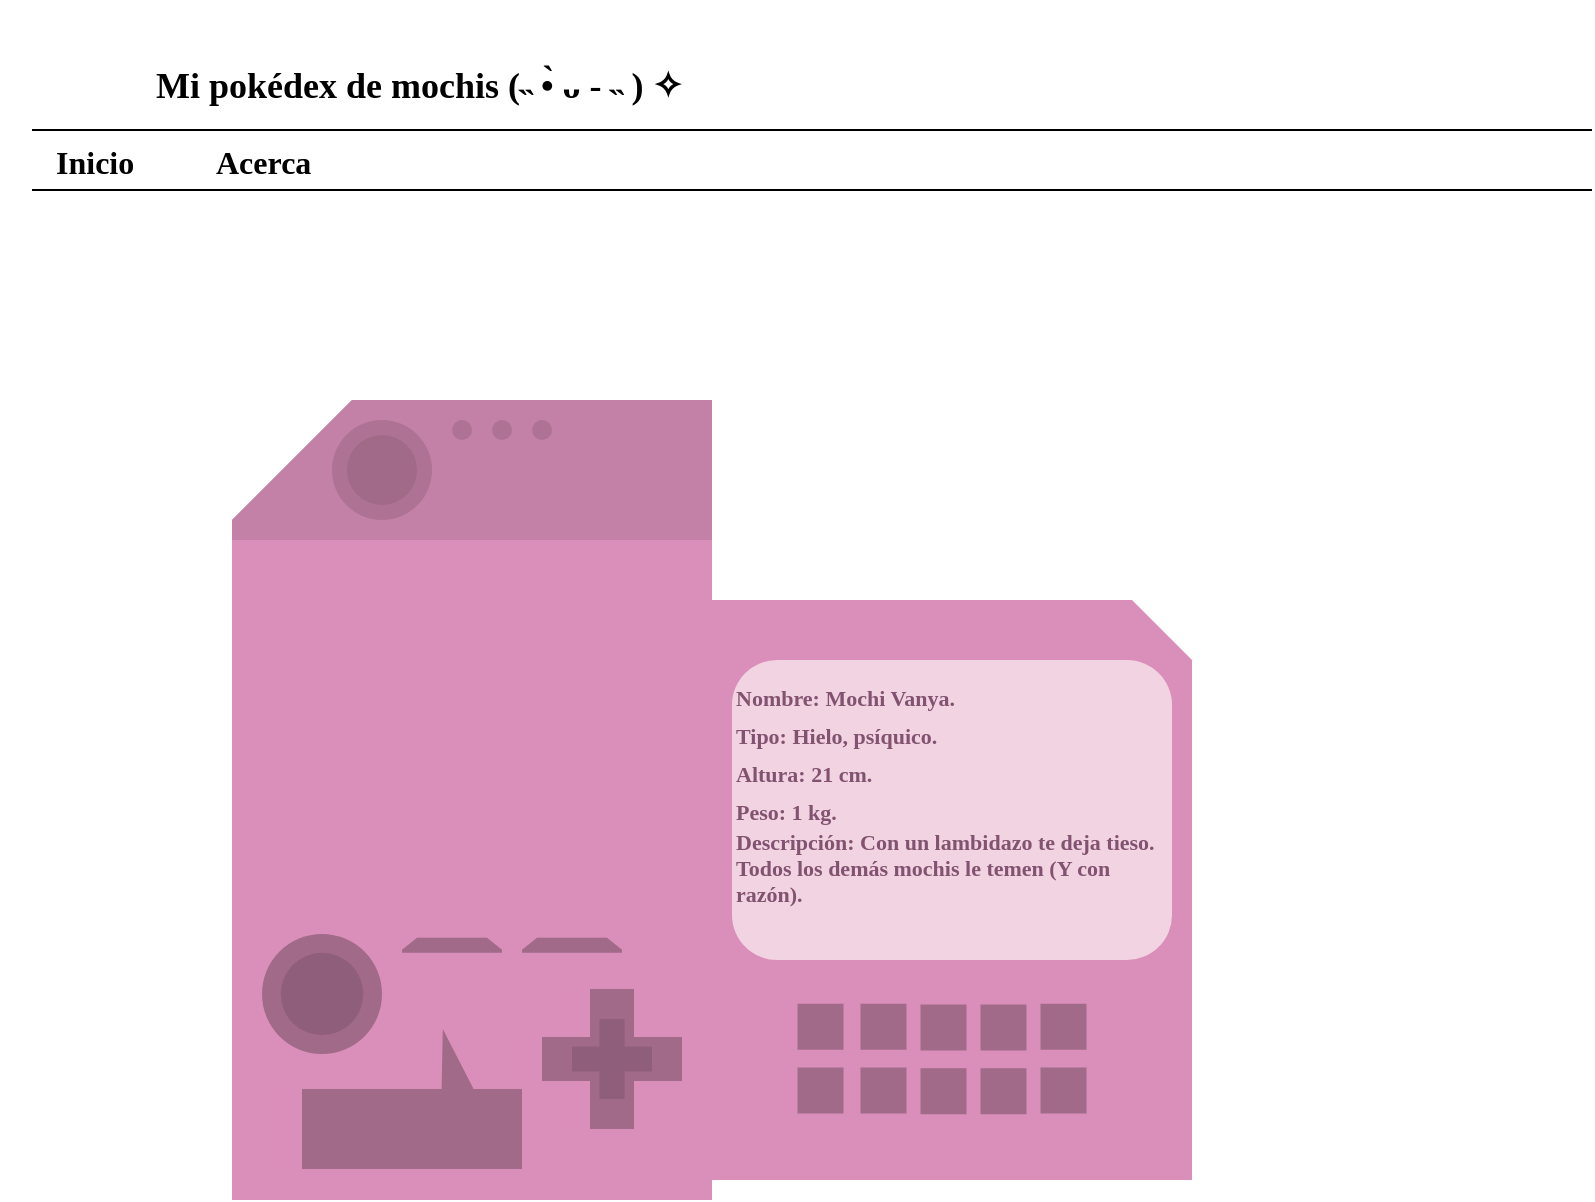 <mxfile version="20.0.1" type="device"><diagram name="Page-1" id="f1b7ffb7-ca1e-a977-7cf5-a751b3c06c05"><mxGraphModel dx="862" dy="450" grid="1" gridSize="10" guides="1" tooltips="1" connect="1" arrows="1" fold="1" page="1" pageScale="1" pageWidth="826" pageHeight="1169" background="#FFFFFF" math="0" shadow="0"><root><mxCell id="0"/><mxCell id="1" parent="0"/><mxCell id="2" value="Mi pokédex de mochis (˵ •̀ ᴗ - ˵ ) ✧" style="text;spacingTop=-5;fontSize=18;fontStyle=1;fontFamily=Comfortaa;fontSource=https%3A%2F%2Ffonts.googleapis.com%2Fcss2%3Ffamily%3DComfortaa%3Awght%40500%26display%3Dswap;" parent="1" vertex="1"><mxGeometry x="80" y="30" width="230" height="20" as="geometry"/></mxCell><mxCell id="3" value="" style="line;strokeWidth=1;fontStyle=0" parent="1" vertex="1"><mxGeometry x="20" y="60" width="780" height="10" as="geometry"/></mxCell><mxCell id="4" value="" style="line;strokeWidth=1" parent="1" vertex="1"><mxGeometry x="20" y="90" width="780" height="10" as="geometry"/></mxCell><mxCell id="5" value="Inicio" style="text;spacingTop=-5;fontFamily=Comfortaa;fontSource=https%3A%2F%2Ffonts.googleapis.com%2Fcss2%3Ffamily%3DComfortaa%3Awght%40500%26display%3Dswap;fontStyle=1;fontSize=16;" parent="1" vertex="1"><mxGeometry x="30" y="70.0" width="30" height="20" as="geometry"/></mxCell><mxCell id="6" value="Acerca" style="text;spacingTop=-5;fontStyle=1;fontSize=16;fontFamily=Comfortaa;fontSource=https%3A%2F%2Ffonts.googleapis.com%2Fcss2%3Ffamily%3DComfortaa%3Awght%40500%26display%3Dswap;" parent="1" vertex="1"><mxGeometry x="110.0" y="70.0" width="30" height="20" as="geometry"/></mxCell><mxCell id="HKlT2XEt_Fp7Qa4ICTKU-65" value="" style="shape=image;imageAspect=0;aspect=fixed;verticalLabelPosition=bottom;verticalAlign=top;fontFamily=Helvetica;fontSize=16;image=https://sticker.nyc3.cdn.digitaloceanspaces.com/20210779/file_5435684_512x512.webp;" vertex="1" parent="1"><mxGeometry x="4" width="66" height="66" as="geometry"/></mxCell><mxCell id="HKlT2XEt_Fp7Qa4ICTKU-66" value="" style="shape=card;whiteSpace=wrap;html=1;fontFamily=Helvetica;fontSize=16;fillColor=#D98FB9;strokeColor=none;size=60;" vertex="1" parent="1"><mxGeometry x="120" y="200" width="240" height="400" as="geometry"/></mxCell><mxCell id="HKlT2XEt_Fp7Qa4ICTKU-71" value="" style="shape=card;whiteSpace=wrap;html=1;fontFamily=Helvetica;fontSize=16;fillColor=#D98FB9;flipV=0;flipH=1;strokeColor=none;" vertex="1" parent="1"><mxGeometry x="360" y="300" width="240" height="290" as="geometry"/></mxCell><mxCell id="HKlT2XEt_Fp7Qa4ICTKU-73" value="" style="shape=card;whiteSpace=wrap;html=1;fontFamily=Helvetica;fontSize=16;fillColor=#C481A7;size=60;strokeColor=none;" vertex="1" parent="1"><mxGeometry x="120" y="200" width="240" height="70" as="geometry"/></mxCell><mxCell id="HKlT2XEt_Fp7Qa4ICTKU-74" value="" style="ellipse;whiteSpace=wrap;html=1;aspect=fixed;fontFamily=Helvetica;fontSize=16;fillColor=#AD7294;strokeColor=none;" vertex="1" parent="1"><mxGeometry x="170" y="210" width="50" height="50" as="geometry"/></mxCell><mxCell id="HKlT2XEt_Fp7Qa4ICTKU-75" value="" style="ellipse;whiteSpace=wrap;html=1;aspect=fixed;fontFamily=Helvetica;fontSize=16;fillColor=#AD7294;strokeColor=none;" vertex="1" parent="1"><mxGeometry x="230" y="210" width="10" height="10" as="geometry"/></mxCell><mxCell id="HKlT2XEt_Fp7Qa4ICTKU-76" value="" style="ellipse;whiteSpace=wrap;html=1;aspect=fixed;fontFamily=Helvetica;fontSize=16;fillColor=#AD7294;strokeColor=none;" vertex="1" parent="1"><mxGeometry x="250" y="210" width="10" height="10" as="geometry"/></mxCell><mxCell id="HKlT2XEt_Fp7Qa4ICTKU-77" value="" style="ellipse;whiteSpace=wrap;html=1;aspect=fixed;fontFamily=Helvetica;fontSize=16;fillColor=#AD7294;strokeColor=none;" vertex="1" parent="1"><mxGeometry x="270" y="210" width="10" height="10" as="geometry"/></mxCell><mxCell id="HKlT2XEt_Fp7Qa4ICTKU-78" value="" style="ellipse;whiteSpace=wrap;html=1;aspect=fixed;fontFamily=Helvetica;fontSize=16;fillColor=#A16A89;strokeColor=none;" vertex="1" parent="1"><mxGeometry x="177.5" y="217.5" width="35" height="35" as="geometry"/></mxCell><mxCell id="HKlT2XEt_Fp7Qa4ICTKU-79" value="" style="ellipse;whiteSpace=wrap;html=1;aspect=fixed;fontFamily=Helvetica;fontSize=16;fillColor=#A16A89;strokeColor=none;" vertex="1" parent="1"><mxGeometry x="135" y="467" width="60" height="60" as="geometry"/></mxCell><mxCell id="HKlT2XEt_Fp7Qa4ICTKU-80" value="" style="shape=cross;whiteSpace=wrap;html=1;fontFamily=Helvetica;fontSize=16;fillColor=#A16A89;strokeColor=none;size=0.314;" vertex="1" parent="1"><mxGeometry x="275" y="494.5" width="70" height="70" as="geometry"/></mxCell><mxCell id="HKlT2XEt_Fp7Qa4ICTKU-82" value="" style="shape=loopLimit;whiteSpace=wrap;html=1;fontFamily=Helvetica;fontSize=16;fillColor=#A16A89;size=15;strokeColor=none;" vertex="1" parent="1"><mxGeometry x="265" y="468.88" width="50" height="7.5" as="geometry"/></mxCell><mxCell id="HKlT2XEt_Fp7Qa4ICTKU-83" value="" style="shape=loopLimit;whiteSpace=wrap;html=1;fontFamily=Helvetica;fontSize=16;fillColor=#A16A89;size=15;strokeColor=none;" vertex="1" parent="1"><mxGeometry x="205" y="468.88" width="50" height="7.5" as="geometry"/></mxCell><mxCell id="HKlT2XEt_Fp7Qa4ICTKU-86" value="" style="shape=callout;whiteSpace=wrap;html=1;perimeter=calloutPerimeter;fontFamily=Helvetica;fontSize=16;fillColor=#A16A89;flipV=1;size=30;position=0.22;base=16;position2=0.36;flipH=1;strokeColor=none;" vertex="1" parent="1"><mxGeometry x="155" y="514.5" width="110" height="70" as="geometry"/></mxCell><mxCell id="HKlT2XEt_Fp7Qa4ICTKU-87" value="" style="ellipse;whiteSpace=wrap;html=1;aspect=fixed;fontFamily=Helvetica;fontSize=16;fillColor=#8F5E7A;strokeColor=none;" vertex="1" parent="1"><mxGeometry x="144.38" y="476.38" width="41.25" height="41.25" as="geometry"/></mxCell><mxCell id="HKlT2XEt_Fp7Qa4ICTKU-88" value="" style="shape=cross;whiteSpace=wrap;html=1;fontFamily=Helvetica;fontSize=16;fillColor=#8F5E7A;strokeColor=none;size=0.314;" vertex="1" parent="1"><mxGeometry x="290" y="509.5" width="40" height="40" as="geometry"/></mxCell><mxCell id="HKlT2XEt_Fp7Qa4ICTKU-89" value="&lt;font style=&quot;font-size: 11px;&quot; color=&quot;#825371&quot;&gt;Nombre: Mochi Vanya.&lt;br&gt;Tipo: Hielo, psíquico.&lt;br&gt;Altura: 21 cm.&lt;br&gt;Peso: 1 kg.&lt;br&gt;&lt;div style=&quot;&quot;&gt;&lt;span style=&quot;background-color: initial;&quot;&gt;Descripción: Con un lambidazo te deja tieso.&amp;nbsp;&lt;/span&gt;&lt;/div&gt;&lt;div style=&quot;&quot;&gt;&lt;span style=&quot;background-color: initial;&quot;&gt;Todos los demás mochis le temen (Y con razón).&lt;/span&gt;&lt;/div&gt;&lt;br&gt;&lt;/font&gt;" style="rounded=1;whiteSpace=wrap;html=1;fontFamily=Comfortaa;fontSize=16;fillColor=#F2D3E1;strokeColor=none;fontStyle=1;fontSource=https%3A%2F%2Ffonts.googleapis.com%2Fcss2%3Ffamily%3DComfortaa%3Awght%40500%26display%3Dswap;align=left;" vertex="1" parent="1"><mxGeometry x="370" y="330" width="220" height="150" as="geometry"/></mxCell><mxCell id="HKlT2XEt_Fp7Qa4ICTKU-90" value="" style="whiteSpace=wrap;html=1;aspect=fixed;fontFamily=Helvetica;fontSize=16;fillColor=#A16A89;strokeColor=none;" vertex="1" parent="1"><mxGeometry x="402.75" y="501.88" width="23" height="23" as="geometry"/></mxCell><mxCell id="HKlT2XEt_Fp7Qa4ICTKU-91" value="" style="whiteSpace=wrap;html=1;aspect=fixed;fontFamily=Helvetica;fontSize=16;fillColor=#A16A89;strokeColor=none;" vertex="1" parent="1"><mxGeometry x="434.25" y="501.88" width="23" height="23" as="geometry"/></mxCell><mxCell id="HKlT2XEt_Fp7Qa4ICTKU-92" value="" style="whiteSpace=wrap;html=1;aspect=fixed;fontFamily=Helvetica;fontSize=16;fillColor=#A16A89;strokeColor=none;" vertex="1" parent="1"><mxGeometry x="464.25" y="502.25" width="23" height="23" as="geometry"/></mxCell><mxCell id="HKlT2XEt_Fp7Qa4ICTKU-93" value="" style="whiteSpace=wrap;html=1;aspect=fixed;fontFamily=Helvetica;fontSize=16;fillColor=#A16A89;strokeColor=none;" vertex="1" parent="1"><mxGeometry x="494.25" y="502.25" width="23" height="23" as="geometry"/></mxCell><mxCell id="HKlT2XEt_Fp7Qa4ICTKU-94" value="" style="whiteSpace=wrap;html=1;aspect=fixed;fontFamily=Helvetica;fontSize=16;fillColor=#A16A89;strokeColor=none;" vertex="1" parent="1"><mxGeometry x="524.25" y="501.88" width="23" height="23" as="geometry"/></mxCell><mxCell id="HKlT2XEt_Fp7Qa4ICTKU-95" value="" style="whiteSpace=wrap;html=1;aspect=fixed;fontFamily=Helvetica;fontSize=16;fillColor=#A16A89;strokeColor=none;" vertex="1" parent="1"><mxGeometry x="402.75" y="533.75" width="23" height="23" as="geometry"/></mxCell><mxCell id="HKlT2XEt_Fp7Qa4ICTKU-96" value="" style="whiteSpace=wrap;html=1;aspect=fixed;fontFamily=Helvetica;fontSize=16;fillColor=#A16A89;strokeColor=none;" vertex="1" parent="1"><mxGeometry x="434.25" y="533.75" width="23" height="23" as="geometry"/></mxCell><mxCell id="HKlT2XEt_Fp7Qa4ICTKU-97" value="" style="whiteSpace=wrap;html=1;aspect=fixed;fontFamily=Helvetica;fontSize=16;fillColor=#A16A89;strokeColor=none;" vertex="1" parent="1"><mxGeometry x="464.25" y="534.12" width="23" height="23" as="geometry"/></mxCell><mxCell id="HKlT2XEt_Fp7Qa4ICTKU-98" value="" style="whiteSpace=wrap;html=1;aspect=fixed;fontFamily=Helvetica;fontSize=16;fillColor=#A16A89;strokeColor=none;" vertex="1" parent="1"><mxGeometry x="494.25" y="534.12" width="23" height="23" as="geometry"/></mxCell><mxCell id="HKlT2XEt_Fp7Qa4ICTKU-99" value="" style="whiteSpace=wrap;html=1;aspect=fixed;fontFamily=Helvetica;fontSize=16;fillColor=#A16A89;strokeColor=none;" vertex="1" parent="1"><mxGeometry x="524.25" y="533.75" width="23" height="23" as="geometry"/></mxCell><mxCell id="HKlT2XEt_Fp7Qa4ICTKU-100" value="" style="shape=image;imageAspect=0;aspect=fixed;verticalLabelPosition=bottom;verticalAlign=top;fontFamily=Helvetica;fontSize=16;fillColor=#A16A89;image=https://i.quotev.com/img/q/u/13/10/23/8666053-image.jpg;" vertex="1" parent="1"><mxGeometry x="147.5" y="290" width="185" height="156.97" as="geometry"/></mxCell><mxCell id="HKlT2XEt_Fp7Qa4ICTKU-112" value="" style="shape=image;imageAspect=0;aspect=fixed;verticalLabelPosition=bottom;verticalAlign=top;fontFamily=Comfortaa;fontSource=https%3A%2F%2Ffonts.googleapis.com%2Fcss2%3Ffamily%3DComfortaa%3Awght%40500%26display%3Dswap;fontSize=11;fontColor=#825371;fillColor=#CDA2BE;image=https://64.media.tumblr.com/8c66aceede4f8c172dff10c81c21067d/tumblr_inline_pafth9UElG1sng67w_500.png;" vertex="1" parent="1"><mxGeometry x="402.75" width="360.23" height="244.24" as="geometry"/></mxCell></root></mxGraphModel></diagram></mxfile>